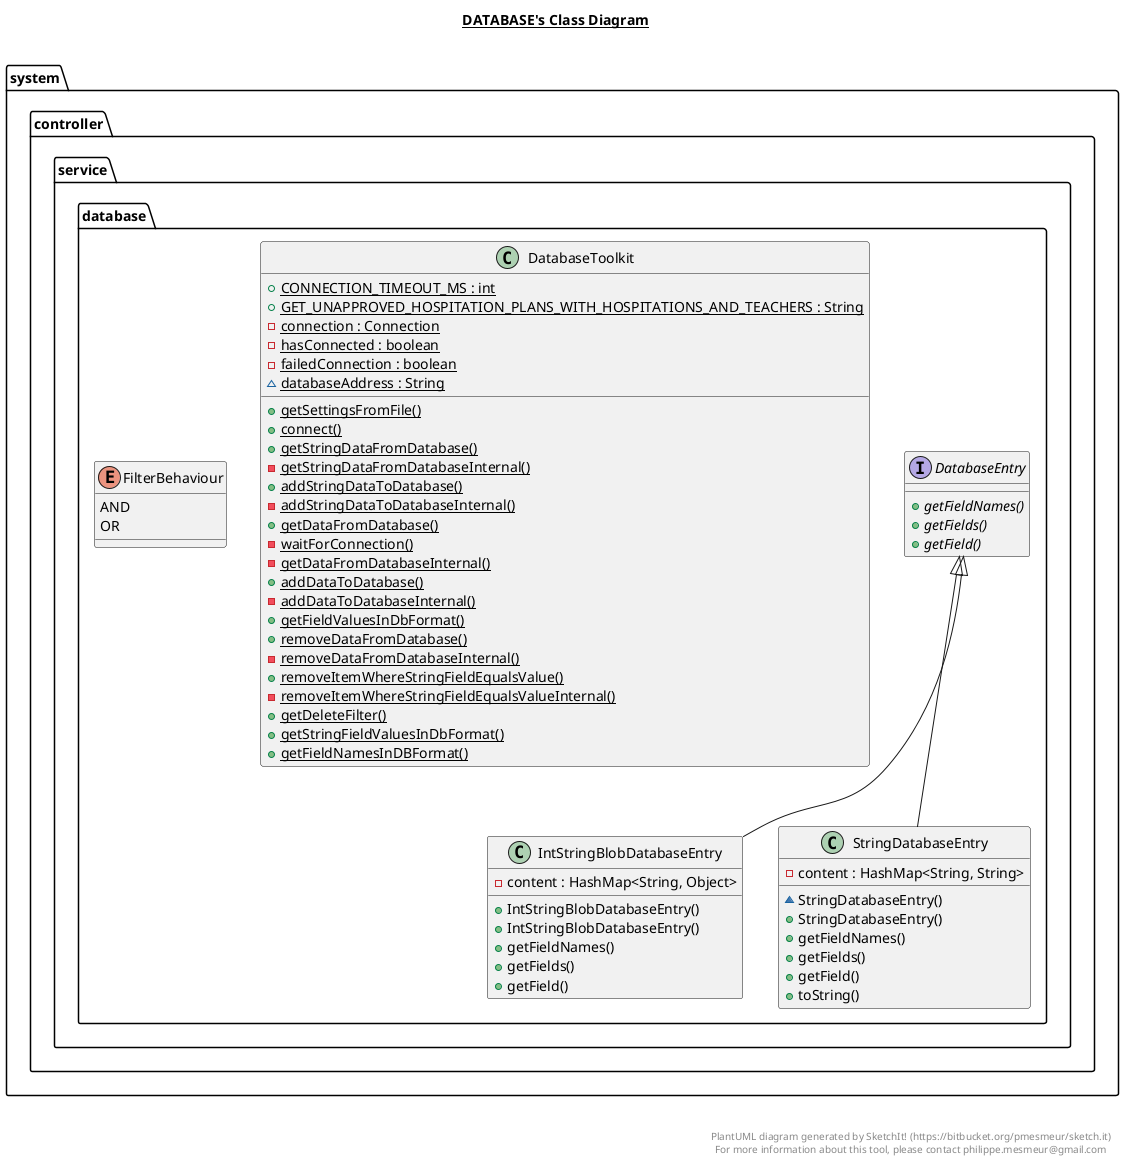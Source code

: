 @startuml

title __DATABASE's Class Diagram__\n

  package system.controller {
    package system.controller.service {
      package system.controller.service.database {
        interface DatabaseEntry {
            {abstract} + getFieldNames()
            {abstract} + getFields()
            {abstract} + getField()
        }
      }
    }
  }
  

  package system.controller {
    package system.controller.service {
      package system.controller.service.database {
        class DatabaseToolkit {
            {static} + CONNECTION_TIMEOUT_MS : int
            {static} + GET_UNAPPROVED_HOSPITATION_PLANS_WITH_HOSPITATIONS_AND_TEACHERS : String
            {static} - connection : Connection
            {static} - hasConnected : boolean
            {static} - failedConnection : boolean
            {static} ~ databaseAddress : String
            {static} + getSettingsFromFile()
            {static} + connect()
            {static} + getStringDataFromDatabase()
            {static} - getStringDataFromDatabaseInternal()
            {static} + addStringDataToDatabase()
            {static} - addStringDataToDatabaseInternal()
            {static} + getDataFromDatabase()
            {static} - waitForConnection()
            {static} - getDataFromDatabaseInternal()
            {static} + addDataToDatabase()
            {static} - addDataToDatabaseInternal()
            {static} + getFieldValuesInDbFormat()
            {static} + removeDataFromDatabase()
            {static} - removeDataFromDatabaseInternal()
            {static} + removeItemWhereStringFieldEqualsValue()
            {static} - removeItemWhereStringFieldEqualsValueInternal()
            {static} + getDeleteFilter()
            {static} + getStringFieldValuesInDbFormat()
            {static} + getFieldNamesInDBFormat()
        }
      }
    }
  }
  

  package system.controller {
    package system.controller.service {
      package system.controller.service.database {
        enum FilterBehaviour {
          AND
          OR
        }
      }
    }
  }
  

  package system.controller {
    package system.controller.service {
      package system.controller.service.database {
        class IntStringBlobDatabaseEntry {
            - content : HashMap<String, Object>
            + IntStringBlobDatabaseEntry()
            + IntStringBlobDatabaseEntry()
            + getFieldNames()
            + getFields()
            + getField()
        }
      }
    }
  }
  

  package system.controller {
    package system.controller.service {
      package system.controller.service.database {
        class StringDatabaseEntry {
            - content : HashMap<String, String>
            ~ StringDatabaseEntry()
            + StringDatabaseEntry()
            + getFieldNames()
            + getFields()
            + getField()
            + toString()
        }
      }
    }
  }
  

  IntStringBlobDatabaseEntry -up-|> DatabaseEntry
  StringDatabaseEntry -up-|> DatabaseEntry


right footer


PlantUML diagram generated by SketchIt! (https://bitbucket.org/pmesmeur/sketch.it)
For more information about this tool, please contact philippe.mesmeur@gmail.com
endfooter

@enduml
